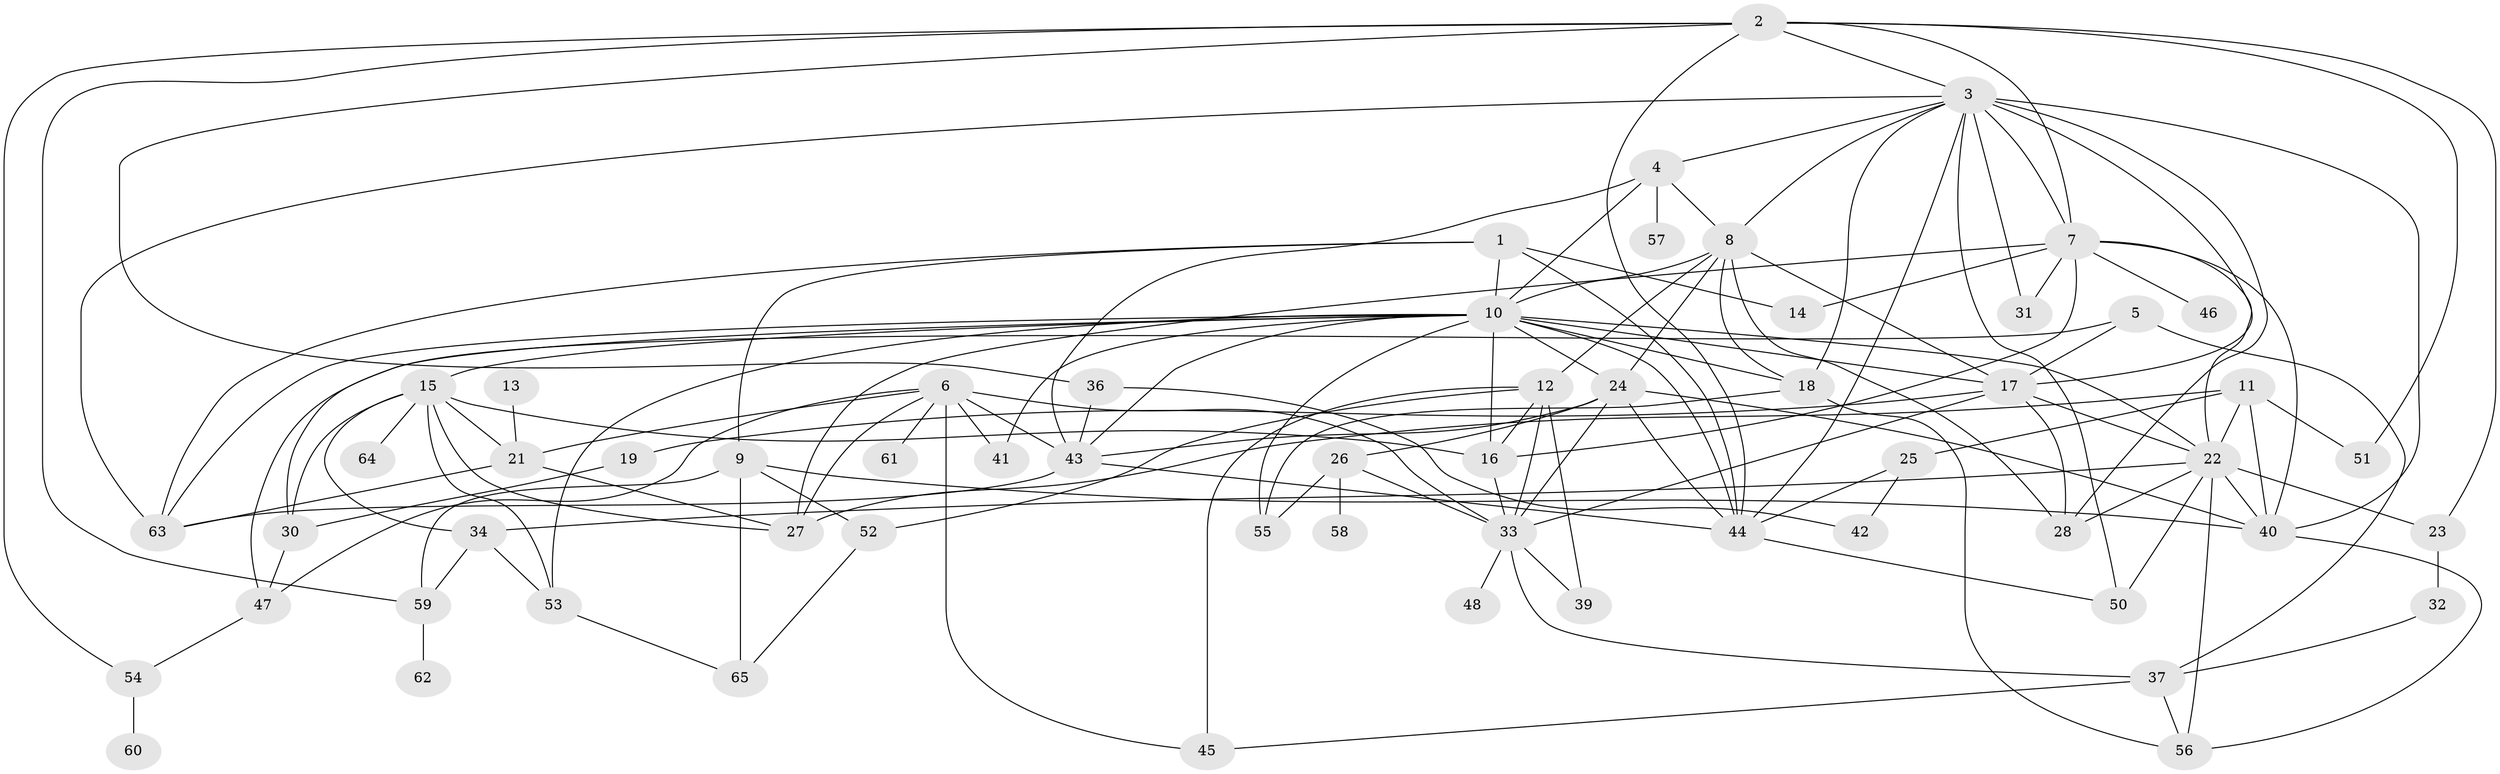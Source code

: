 // original degree distribution, {2: 0.13636363636363635, 5: 0.12878787878787878, 6: 0.06060606060606061, 4: 0.19696969696969696, 3: 0.26515151515151514, 9: 0.007575757575757576, 1: 0.13636363636363635, 7: 0.007575757575757576, 0: 0.045454545454545456, 8: 0.015151515151515152}
// Generated by graph-tools (version 1.1) at 2025/33/03/09/25 02:33:53]
// undirected, 60 vertices, 134 edges
graph export_dot {
graph [start="1"]
  node [color=gray90,style=filled];
  1;
  2;
  3;
  4;
  5;
  6;
  7;
  8;
  9;
  10;
  11;
  12;
  13;
  14;
  15;
  16;
  17;
  18;
  19;
  21;
  22;
  23;
  24;
  25;
  26;
  27;
  28;
  30;
  31;
  32;
  33;
  34;
  36;
  37;
  39;
  40;
  41;
  42;
  43;
  44;
  45;
  46;
  47;
  48;
  50;
  51;
  52;
  53;
  54;
  55;
  56;
  57;
  58;
  59;
  60;
  61;
  62;
  63;
  64;
  65;
  1 -- 9 [weight=1.0];
  1 -- 10 [weight=1.0];
  1 -- 14 [weight=1.0];
  1 -- 44 [weight=2.0];
  1 -- 63 [weight=1.0];
  2 -- 3 [weight=1.0];
  2 -- 7 [weight=1.0];
  2 -- 23 [weight=1.0];
  2 -- 36 [weight=1.0];
  2 -- 44 [weight=1.0];
  2 -- 51 [weight=1.0];
  2 -- 54 [weight=1.0];
  2 -- 59 [weight=1.0];
  3 -- 4 [weight=1.0];
  3 -- 7 [weight=1.0];
  3 -- 8 [weight=1.0];
  3 -- 17 [weight=1.0];
  3 -- 18 [weight=1.0];
  3 -- 28 [weight=1.0];
  3 -- 31 [weight=2.0];
  3 -- 40 [weight=1.0];
  3 -- 44 [weight=1.0];
  3 -- 50 [weight=1.0];
  3 -- 63 [weight=1.0];
  4 -- 8 [weight=1.0];
  4 -- 10 [weight=1.0];
  4 -- 43 [weight=1.0];
  4 -- 57 [weight=1.0];
  5 -- 17 [weight=1.0];
  5 -- 37 [weight=1.0];
  5 -- 47 [weight=1.0];
  6 -- 21 [weight=1.0];
  6 -- 27 [weight=1.0];
  6 -- 33 [weight=2.0];
  6 -- 41 [weight=1.0];
  6 -- 43 [weight=1.0];
  6 -- 45 [weight=1.0];
  6 -- 47 [weight=1.0];
  6 -- 61 [weight=1.0];
  7 -- 14 [weight=1.0];
  7 -- 16 [weight=1.0];
  7 -- 22 [weight=1.0];
  7 -- 27 [weight=1.0];
  7 -- 31 [weight=2.0];
  7 -- 40 [weight=1.0];
  7 -- 46 [weight=1.0];
  8 -- 10 [weight=1.0];
  8 -- 12 [weight=1.0];
  8 -- 17 [weight=1.0];
  8 -- 18 [weight=1.0];
  8 -- 24 [weight=2.0];
  8 -- 28 [weight=2.0];
  9 -- 40 [weight=1.0];
  9 -- 52 [weight=1.0];
  9 -- 59 [weight=1.0];
  9 -- 65 [weight=1.0];
  10 -- 15 [weight=1.0];
  10 -- 16 [weight=1.0];
  10 -- 17 [weight=2.0];
  10 -- 18 [weight=1.0];
  10 -- 22 [weight=2.0];
  10 -- 24 [weight=1.0];
  10 -- 30 [weight=1.0];
  10 -- 41 [weight=1.0];
  10 -- 43 [weight=1.0];
  10 -- 44 [weight=1.0];
  10 -- 53 [weight=1.0];
  10 -- 55 [weight=1.0];
  10 -- 63 [weight=2.0];
  11 -- 22 [weight=1.0];
  11 -- 25 [weight=1.0];
  11 -- 27 [weight=1.0];
  11 -- 40 [weight=1.0];
  11 -- 51 [weight=1.0];
  12 -- 16 [weight=1.0];
  12 -- 33 [weight=1.0];
  12 -- 39 [weight=1.0];
  12 -- 45 [weight=1.0];
  12 -- 52 [weight=1.0];
  13 -- 21 [weight=1.0];
  15 -- 16 [weight=1.0];
  15 -- 21 [weight=1.0];
  15 -- 27 [weight=1.0];
  15 -- 30 [weight=1.0];
  15 -- 34 [weight=1.0];
  15 -- 53 [weight=1.0];
  15 -- 64 [weight=1.0];
  16 -- 33 [weight=1.0];
  17 -- 19 [weight=2.0];
  17 -- 22 [weight=3.0];
  17 -- 28 [weight=1.0];
  17 -- 33 [weight=1.0];
  18 -- 55 [weight=1.0];
  18 -- 56 [weight=1.0];
  19 -- 30 [weight=1.0];
  21 -- 27 [weight=1.0];
  21 -- 63 [weight=1.0];
  22 -- 23 [weight=1.0];
  22 -- 28 [weight=1.0];
  22 -- 34 [weight=1.0];
  22 -- 40 [weight=1.0];
  22 -- 50 [weight=1.0];
  22 -- 56 [weight=1.0];
  23 -- 32 [weight=1.0];
  24 -- 26 [weight=1.0];
  24 -- 33 [weight=1.0];
  24 -- 40 [weight=1.0];
  24 -- 43 [weight=1.0];
  24 -- 44 [weight=1.0];
  25 -- 42 [weight=1.0];
  25 -- 44 [weight=1.0];
  26 -- 33 [weight=1.0];
  26 -- 55 [weight=1.0];
  26 -- 58 [weight=1.0];
  30 -- 47 [weight=1.0];
  32 -- 37 [weight=1.0];
  33 -- 37 [weight=1.0];
  33 -- 39 [weight=1.0];
  33 -- 48 [weight=1.0];
  34 -- 53 [weight=1.0];
  34 -- 59 [weight=1.0];
  36 -- 42 [weight=1.0];
  36 -- 43 [weight=1.0];
  37 -- 45 [weight=1.0];
  37 -- 56 [weight=1.0];
  40 -- 56 [weight=1.0];
  43 -- 44 [weight=2.0];
  43 -- 63 [weight=2.0];
  44 -- 50 [weight=1.0];
  47 -- 54 [weight=1.0];
  52 -- 65 [weight=1.0];
  53 -- 65 [weight=1.0];
  54 -- 60 [weight=1.0];
  59 -- 62 [weight=1.0];
}
